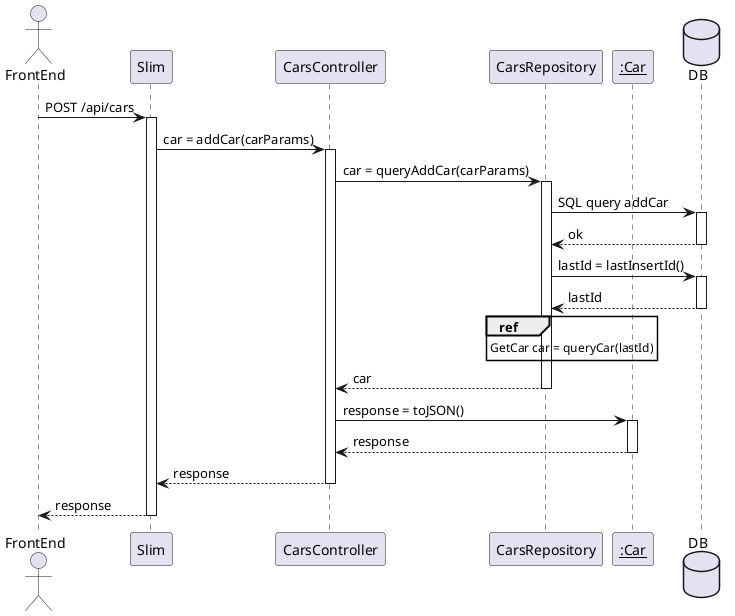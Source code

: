 http://www.plantuml.com/plantuml/uml/ZLDBJy904BxlhvXmAWV2dGI3uYCQ8sYzDoCTausbMsSN4lwzNotITWk95zBPcUyn3nO-i8RTjZ2y2KxfNbqPxihSL7Ys6rjn6IWjxBRti6JrInIgAmhHGUfDAkSjw0wzr2ZBPaXdsOZOruKcvy0Vx8LkRupvawR9rQyYpMYzIjzfofMTRa1RMxHx3j8OgdzG6va12hKq9yvpP184QrRU-d4BZ-ptGr16JPmeltUYX-lBl57l_H2yQ1DSwUjpmtIqsE8n1LHCpXbmNoQNJk4bye9zUCnftdoKNXHXClwNHeEDT8pA9xczQDpTWmIyT2U3C6aunaQmHo3DmEU5XNLL-v3pwm5AnLSE7K8-kATqzPBqLr43XtfTP2GwK6eFyGmYeZsU8o2dEnx0sjjTO3xuq_q0

@startuml
actor FrontEnd
participant Slim
participant CarsController
participant CarsRepository
participant "__:Car__" as Car
database DB

FrontEnd -> Slim : POST /api/cars
activate Slim
Slim -> CarsController : car = addCar(carParams)
activate CarsController
CarsController -> CarsRepository : car = queryAddCar(carParams)
activate CarsRepository
CarsRepository -> DB : SQL query addCar
activate DB
DB --> CarsRepository : ok
deactivate DB
CarsRepository -> DB : lastId = lastInsertId()
activate DB
DB --> CarsRepository : lastId
deactivate DB

ref over CarsRepository
GetCar car = queryCar(lastId)
end ref

CarsRepository --> CarsController : car
deactivate CarsRepository
CarsController -> Car : response = toJSON()
activate Car
Car --> CarsController : response
deactivate Car
CarsController --> Slim : response
deactivate CarsController
Slim --> FrontEnd : response
deactivate Slim
@enduml